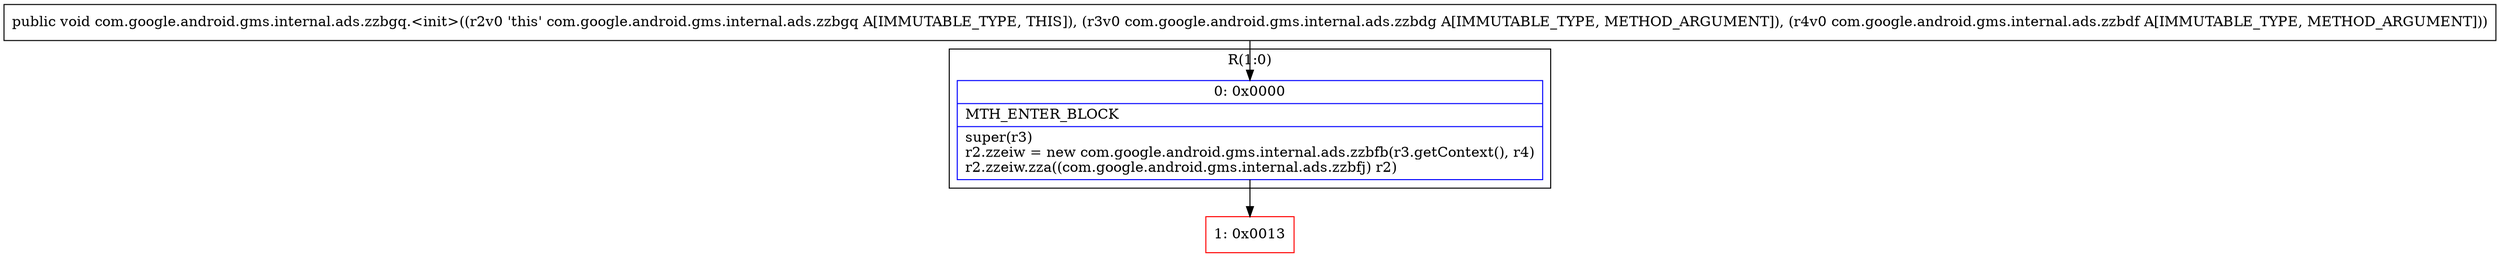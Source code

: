 digraph "CFG forcom.google.android.gms.internal.ads.zzbgq.\<init\>(Lcom\/google\/android\/gms\/internal\/ads\/zzbdg;Lcom\/google\/android\/gms\/internal\/ads\/zzbdf;)V" {
subgraph cluster_Region_1274543904 {
label = "R(1:0)";
node [shape=record,color=blue];
Node_0 [shape=record,label="{0\:\ 0x0000|MTH_ENTER_BLOCK\l|super(r3)\lr2.zzeiw = new com.google.android.gms.internal.ads.zzbfb(r3.getContext(), r4)\lr2.zzeiw.zza((com.google.android.gms.internal.ads.zzbfj) r2)\l}"];
}
Node_1 [shape=record,color=red,label="{1\:\ 0x0013}"];
MethodNode[shape=record,label="{public void com.google.android.gms.internal.ads.zzbgq.\<init\>((r2v0 'this' com.google.android.gms.internal.ads.zzbgq A[IMMUTABLE_TYPE, THIS]), (r3v0 com.google.android.gms.internal.ads.zzbdg A[IMMUTABLE_TYPE, METHOD_ARGUMENT]), (r4v0 com.google.android.gms.internal.ads.zzbdf A[IMMUTABLE_TYPE, METHOD_ARGUMENT])) }"];
MethodNode -> Node_0;
Node_0 -> Node_1;
}


